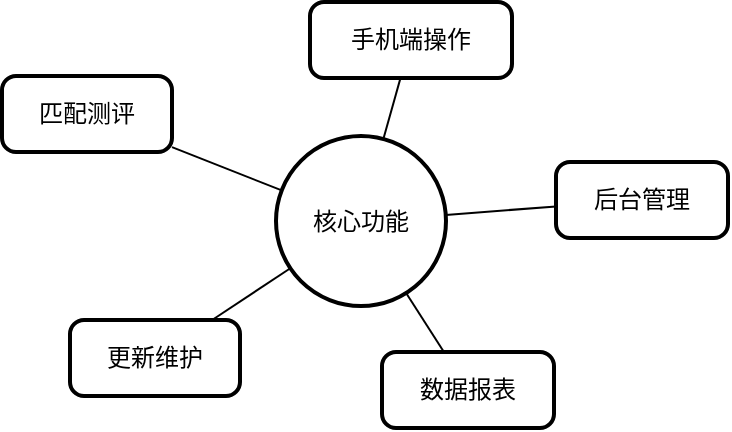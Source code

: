 <mxfile version="24.0.1" type="github">
  <diagram name="第 1 页" id="6GvZh5eh0bDnlYzuGn_A">
    <mxGraphModel dx="1434" dy="746" grid="1" gridSize="10" guides="1" tooltips="1" connect="1" arrows="1" fold="1" page="1" pageScale="1" pageWidth="827" pageHeight="1169" math="0" shadow="0">
      <root>
        <mxCell id="0" />
        <mxCell id="1" parent="0" />
        <mxCell id="2" value="核心功能" style="ellipse;aspect=fixed;strokeWidth=2;whiteSpace=wrap;" parent="1" vertex="1">
          <mxGeometry x="369" y="287" width="85" height="85" as="geometry" />
        </mxCell>
        <mxCell id="3" value="匹配测评" style="rounded=1;absoluteArcSize=1;arcSize=14;whiteSpace=wrap;strokeWidth=2;" parent="1" vertex="1">
          <mxGeometry x="232" y="257" width="85" height="38" as="geometry" />
        </mxCell>
        <mxCell id="4" value="手机端操作" style="rounded=1;absoluteArcSize=1;arcSize=14;whiteSpace=wrap;strokeWidth=2;" parent="1" vertex="1">
          <mxGeometry x="386" y="220" width="101" height="38" as="geometry" />
        </mxCell>
        <mxCell id="5" value="后台管理" style="rounded=1;absoluteArcSize=1;arcSize=14;whiteSpace=wrap;strokeWidth=2;" parent="1" vertex="1">
          <mxGeometry x="509" y="300" width="86" height="38" as="geometry" />
        </mxCell>
        <mxCell id="6" value="数据报表" style="rounded=1;absoluteArcSize=1;arcSize=14;whiteSpace=wrap;strokeWidth=2;" parent="1" vertex="1">
          <mxGeometry x="422" y="395" width="86" height="38" as="geometry" />
        </mxCell>
        <mxCell id="7" value="更新维护" style="rounded=1;absoluteArcSize=1;arcSize=14;whiteSpace=wrap;strokeWidth=2;" parent="1" vertex="1">
          <mxGeometry x="266" y="379" width="85" height="38" as="geometry" />
        </mxCell>
        <mxCell id="8" style="endArrow=none" parent="1" source="2" target="3" edge="1">
          <mxGeometry relative="1" as="geometry" />
        </mxCell>
        <mxCell id="9" style="endArrow=none" parent="1" source="2" target="4" edge="1">
          <mxGeometry relative="1" as="geometry" />
        </mxCell>
        <mxCell id="10" style="endArrow=none" parent="1" source="2" target="5" edge="1">
          <mxGeometry relative="1" as="geometry" />
        </mxCell>
        <mxCell id="11" style="endArrow=none" parent="1" source="2" target="6" edge="1">
          <mxGeometry relative="1" as="geometry" />
        </mxCell>
        <mxCell id="12" style="endArrow=none" parent="1" source="2" target="7" edge="1">
          <mxGeometry relative="1" as="geometry" />
        </mxCell>
      </root>
    </mxGraphModel>
  </diagram>
</mxfile>
